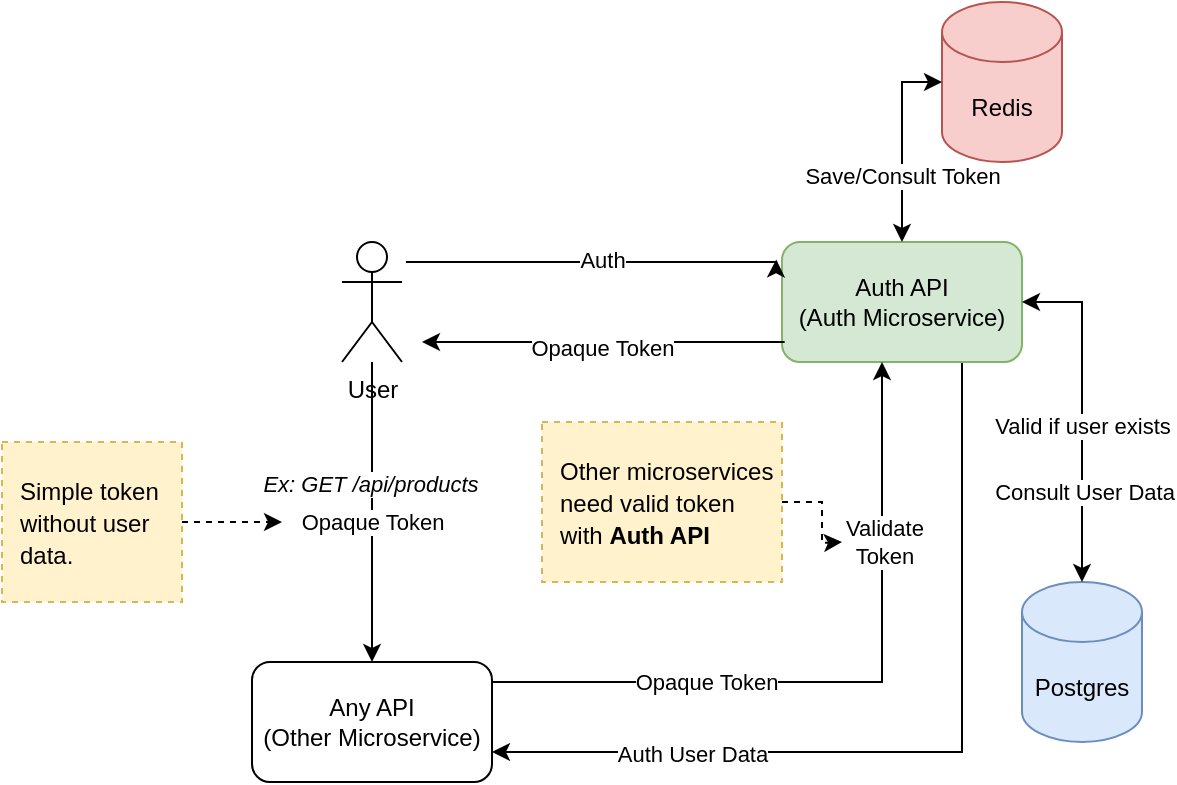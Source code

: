 <mxfile version="24.2.5" type="device">
  <diagram id="prtHgNgQTEPvFCAcTncT" name="Page-1">
    <mxGraphModel dx="851" dy="772" grid="1" gridSize="10" guides="1" tooltips="1" connect="1" arrows="1" fold="1" page="1" pageScale="1" pageWidth="827" pageHeight="1169" math="0" shadow="0">
      <root>
        <mxCell id="0" />
        <mxCell id="1" parent="0" />
        <mxCell id="p76BImWW7JL5FucWnKCE-9" style="edgeStyle=orthogonalEdgeStyle;rounded=0;orthogonalLoop=1;jettySize=auto;html=1;entryX=1;entryY=0.75;entryDx=0;entryDy=0;" edge="1" parent="1" source="ll1lLlzKCRj8LsRUfJXb-1" target="ll1lLlzKCRj8LsRUfJXb-2">
          <mxGeometry relative="1" as="geometry">
            <Array as="points">
              <mxPoint x="660" y="415" />
            </Array>
          </mxGeometry>
        </mxCell>
        <mxCell id="p76BImWW7JL5FucWnKCE-12" value="Auth User Data" style="edgeLabel;html=1;align=center;verticalAlign=middle;resizable=0;points=[];" vertex="1" connectable="0" parent="p76BImWW7JL5FucWnKCE-9">
          <mxGeometry x="0.537" y="1" relative="1" as="geometry">
            <mxPoint as="offset" />
          </mxGeometry>
        </mxCell>
        <mxCell id="ll1lLlzKCRj8LsRUfJXb-1" value="Auth API&lt;div&gt;(Auth Microservice)&lt;/div&gt;" style="rounded=1;whiteSpace=wrap;html=1;fillColor=#d5e8d4;strokeColor=#82b366;" parent="1" vertex="1">
          <mxGeometry x="570" y="160" width="120" height="60" as="geometry" />
        </mxCell>
        <mxCell id="p76BImWW7JL5FucWnKCE-6" style="edgeStyle=orthogonalEdgeStyle;rounded=0;orthogonalLoop=1;jettySize=auto;html=1;" edge="1" parent="1" source="ll1lLlzKCRj8LsRUfJXb-2" target="ll1lLlzKCRj8LsRUfJXb-1">
          <mxGeometry relative="1" as="geometry">
            <Array as="points">
              <mxPoint x="620" y="380" />
            </Array>
          </mxGeometry>
        </mxCell>
        <mxCell id="p76BImWW7JL5FucWnKCE-8" value="Opaque Token" style="edgeLabel;html=1;align=center;verticalAlign=middle;resizable=0;points=[];" vertex="1" connectable="0" parent="p76BImWW7JL5FucWnKCE-6">
          <mxGeometry x="-0.525" y="2" relative="1" as="geometry">
            <mxPoint x="22" y="2" as="offset" />
          </mxGeometry>
        </mxCell>
        <mxCell id="p76BImWW7JL5FucWnKCE-16" value="Validate&lt;div&gt;Token&lt;/div&gt;" style="edgeLabel;html=1;align=center;verticalAlign=middle;resizable=0;points=[];" vertex="1" connectable="0" parent="p76BImWW7JL5FucWnKCE-6">
          <mxGeometry x="0.461" y="-1" relative="1" as="geometry">
            <mxPoint y="-6" as="offset" />
          </mxGeometry>
        </mxCell>
        <mxCell id="ll1lLlzKCRj8LsRUfJXb-2" value="Any API&lt;div&gt;(Other Microservice)&lt;br&gt;&lt;/div&gt;" style="rounded=1;whiteSpace=wrap;html=1;" parent="1" vertex="1">
          <mxGeometry x="305" y="370" width="120" height="60" as="geometry" />
        </mxCell>
        <mxCell id="ll1lLlzKCRj8LsRUfJXb-4" value="Postgres" style="shape=cylinder3;whiteSpace=wrap;html=1;boundedLbl=1;backgroundOutline=1;size=15;fillColor=#dae8fc;strokeColor=#6c8ebf;" parent="1" vertex="1">
          <mxGeometry x="690" y="330" width="60" height="80" as="geometry" />
        </mxCell>
        <mxCell id="ll1lLlzKCRj8LsRUfJXb-6" style="edgeStyle=orthogonalEdgeStyle;rounded=0;orthogonalLoop=1;jettySize=auto;html=1;entryX=-0.024;entryY=0.145;entryDx=0;entryDy=0;exitX=0.5;exitY=0;exitDx=0;exitDy=0;exitPerimeter=0;entryPerimeter=0;" parent="1" target="ll1lLlzKCRj8LsRUfJXb-1" edge="1">
          <mxGeometry relative="1" as="geometry">
            <mxPoint x="381.97" y="170.0" as="sourcePoint" />
            <mxPoint x="541.97" y="170.0" as="targetPoint" />
            <Array as="points">
              <mxPoint x="567" y="170" />
            </Array>
          </mxGeometry>
        </mxCell>
        <mxCell id="ll1lLlzKCRj8LsRUfJXb-7" value="Auth" style="edgeLabel;html=1;align=center;verticalAlign=middle;resizable=0;points=[];" parent="ll1lLlzKCRj8LsRUfJXb-6" vertex="1" connectable="0">
          <mxGeometry x="0.321" y="1" relative="1" as="geometry">
            <mxPoint x="-25" as="offset" />
          </mxGeometry>
        </mxCell>
        <mxCell id="ll1lLlzKCRj8LsRUfJXb-12" style="edgeStyle=orthogonalEdgeStyle;rounded=0;orthogonalLoop=1;jettySize=auto;html=1;" parent="1" source="ll1lLlzKCRj8LsRUfJXb-5" target="ll1lLlzKCRj8LsRUfJXb-2" edge="1">
          <mxGeometry relative="1" as="geometry" />
        </mxCell>
        <mxCell id="ll1lLlzKCRj8LsRUfJXb-13" value="Opaque Token" style="edgeLabel;html=1;align=center;verticalAlign=middle;resizable=0;points=[];" parent="ll1lLlzKCRj8LsRUfJXb-12" vertex="1" connectable="0">
          <mxGeometry x="0.029" relative="1" as="geometry">
            <mxPoint y="3" as="offset" />
          </mxGeometry>
        </mxCell>
        <mxCell id="ll1lLlzKCRj8LsRUfJXb-16" value="&lt;i&gt;Ex: GET /api/products&lt;/i&gt;" style="edgeLabel;html=1;align=center;verticalAlign=middle;resizable=0;points=[];" parent="ll1lLlzKCRj8LsRUfJXb-12" vertex="1" connectable="0">
          <mxGeometry x="-0.462" y="-1" relative="1" as="geometry">
            <mxPoint y="20" as="offset" />
          </mxGeometry>
        </mxCell>
        <mxCell id="ll1lLlzKCRj8LsRUfJXb-5" value="User" style="shape=umlActor;verticalLabelPosition=bottom;verticalAlign=top;html=1;outlineConnect=0;" parent="1" vertex="1">
          <mxGeometry x="350" y="160" width="30" height="60" as="geometry" />
        </mxCell>
        <mxCell id="ll1lLlzKCRj8LsRUfJXb-8" style="edgeStyle=orthogonalEdgeStyle;rounded=0;orthogonalLoop=1;jettySize=auto;html=1;exitX=0.011;exitY=0.834;exitDx=0;exitDy=0;exitPerimeter=0;" parent="1" source="ll1lLlzKCRj8LsRUfJXb-1" edge="1">
          <mxGeometry relative="1" as="geometry">
            <mxPoint x="542" y="210.0" as="sourcePoint" />
            <mxPoint x="390" y="210" as="targetPoint" />
          </mxGeometry>
        </mxCell>
        <mxCell id="ll1lLlzKCRj8LsRUfJXb-9" value="Opaque&amp;nbsp;Token" style="edgeLabel;html=1;align=center;verticalAlign=middle;resizable=0;points=[];" parent="ll1lLlzKCRj8LsRUfJXb-8" vertex="1" connectable="0">
          <mxGeometry x="0.178" y="2" relative="1" as="geometry">
            <mxPoint x="15" as="offset" />
          </mxGeometry>
        </mxCell>
        <mxCell id="ll1lLlzKCRj8LsRUfJXb-10" style="edgeStyle=orthogonalEdgeStyle;rounded=0;orthogonalLoop=1;jettySize=auto;html=1;entryX=0.5;entryY=0;entryDx=0;entryDy=0;entryPerimeter=0;startArrow=classic;startFill=1;exitX=1;exitY=0.5;exitDx=0;exitDy=0;" parent="1" source="ll1lLlzKCRj8LsRUfJXb-1" target="ll1lLlzKCRj8LsRUfJXb-4" edge="1">
          <mxGeometry relative="1" as="geometry">
            <Array as="points">
              <mxPoint x="720" y="190" />
              <mxPoint x="720" y="330" />
            </Array>
          </mxGeometry>
        </mxCell>
        <mxCell id="ll1lLlzKCRj8LsRUfJXb-11" value="Valid if user exists" style="edgeLabel;html=1;align=center;verticalAlign=middle;resizable=0;points=[];" parent="ll1lLlzKCRj8LsRUfJXb-10" vertex="1" connectable="0">
          <mxGeometry x="-0.231" y="1" relative="1" as="geometry">
            <mxPoint x="-1" y="26" as="offset" />
          </mxGeometry>
        </mxCell>
        <mxCell id="p76BImWW7JL5FucWnKCE-14" value="Consult User Data" style="edgeLabel;html=1;align=center;verticalAlign=middle;resizable=0;points=[];" vertex="1" connectable="0" parent="ll1lLlzKCRj8LsRUfJXb-10">
          <mxGeometry x="0.464" y="1" relative="1" as="geometry">
            <mxPoint as="offset" />
          </mxGeometry>
        </mxCell>
        <mxCell id="ll1lLlzKCRj8LsRUfJXb-15" style="edgeStyle=orthogonalEdgeStyle;rounded=0;orthogonalLoop=1;jettySize=auto;html=1;dashed=1;" parent="1" source="ll1lLlzKCRj8LsRUfJXb-14" edge="1">
          <mxGeometry relative="1" as="geometry">
            <mxPoint x="320" y="300" as="targetPoint" />
          </mxGeometry>
        </mxCell>
        <mxCell id="ll1lLlzKCRj8LsRUfJXb-14" value="&lt;p style=&quot;line-height: 80%;&quot;&gt;&lt;/p&gt;&lt;h1 style=&quot;margin-top: 0px; line-height: 50%;&quot;&gt;&lt;span style=&quot;font-size: 12px; font-weight: 400;&quot;&gt;Simple token without user data.&lt;/span&gt;&lt;br&gt;&lt;/h1&gt;&lt;p&gt;&lt;/p&gt;" style="text;html=1;whiteSpace=wrap;overflow=hidden;rounded=0;fillColor=#fff2cc;strokeColor=#d6b656;spacing=2;spacingLeft=7;align=left;dashed=1;spacingTop=-4;" parent="1" vertex="1">
          <mxGeometry x="180" y="260" width="90" height="80" as="geometry" />
        </mxCell>
        <mxCell id="p76BImWW7JL5FucWnKCE-1" value="Redis" style="shape=cylinder3;whiteSpace=wrap;html=1;boundedLbl=1;backgroundOutline=1;size=15;fillColor=#f8cecc;strokeColor=#b85450;" vertex="1" parent="1">
          <mxGeometry x="650" y="40" width="60" height="80" as="geometry" />
        </mxCell>
        <mxCell id="p76BImWW7JL5FucWnKCE-4" style="edgeStyle=orthogonalEdgeStyle;rounded=0;orthogonalLoop=1;jettySize=auto;html=1;entryX=0;entryY=0.5;entryDx=0;entryDy=0;entryPerimeter=0;verticalAlign=top;startArrow=classic;startFill=1;" edge="1" parent="1" source="ll1lLlzKCRj8LsRUfJXb-1" target="p76BImWW7JL5FucWnKCE-1">
          <mxGeometry relative="1" as="geometry" />
        </mxCell>
        <mxCell id="p76BImWW7JL5FucWnKCE-5" value="Save/Consult Token" style="edgeLabel;html=1;align=center;verticalAlign=middle;resizable=0;points=[];" vertex="1" connectable="0" parent="p76BImWW7JL5FucWnKCE-4">
          <mxGeometry x="-0.538" y="1" relative="1" as="geometry">
            <mxPoint x="1" y="-10" as="offset" />
          </mxGeometry>
        </mxCell>
        <mxCell id="p76BImWW7JL5FucWnKCE-21" style="edgeStyle=orthogonalEdgeStyle;rounded=0;orthogonalLoop=1;jettySize=auto;html=1;dashed=1;" edge="1" parent="1" source="p76BImWW7JL5FucWnKCE-19">
          <mxGeometry relative="1" as="geometry">
            <mxPoint x="600" y="310" as="targetPoint" />
          </mxGeometry>
        </mxCell>
        <mxCell id="p76BImWW7JL5FucWnKCE-19" value="&lt;p style=&quot;line-height: 80%;&quot;&gt;&lt;/p&gt;&lt;h1 style=&quot;margin-top: 0px; line-height: 50%;&quot;&gt;&lt;span style=&quot;font-size: 12px; font-weight: 400;&quot;&gt;Other microservices need valid token with &lt;/span&gt;&lt;span style=&quot;font-size: 12px;&quot;&gt;Auth API&lt;/span&gt;&lt;br&gt;&lt;/h1&gt;&lt;p&gt;&lt;/p&gt;" style="text;html=1;whiteSpace=wrap;overflow=hidden;rounded=0;fillColor=#fff2cc;strokeColor=#d6b656;spacing=2;spacingLeft=7;align=left;dashed=1;spacingTop=-4;" vertex="1" parent="1">
          <mxGeometry x="450" y="250" width="120" height="80" as="geometry" />
        </mxCell>
      </root>
    </mxGraphModel>
  </diagram>
</mxfile>
